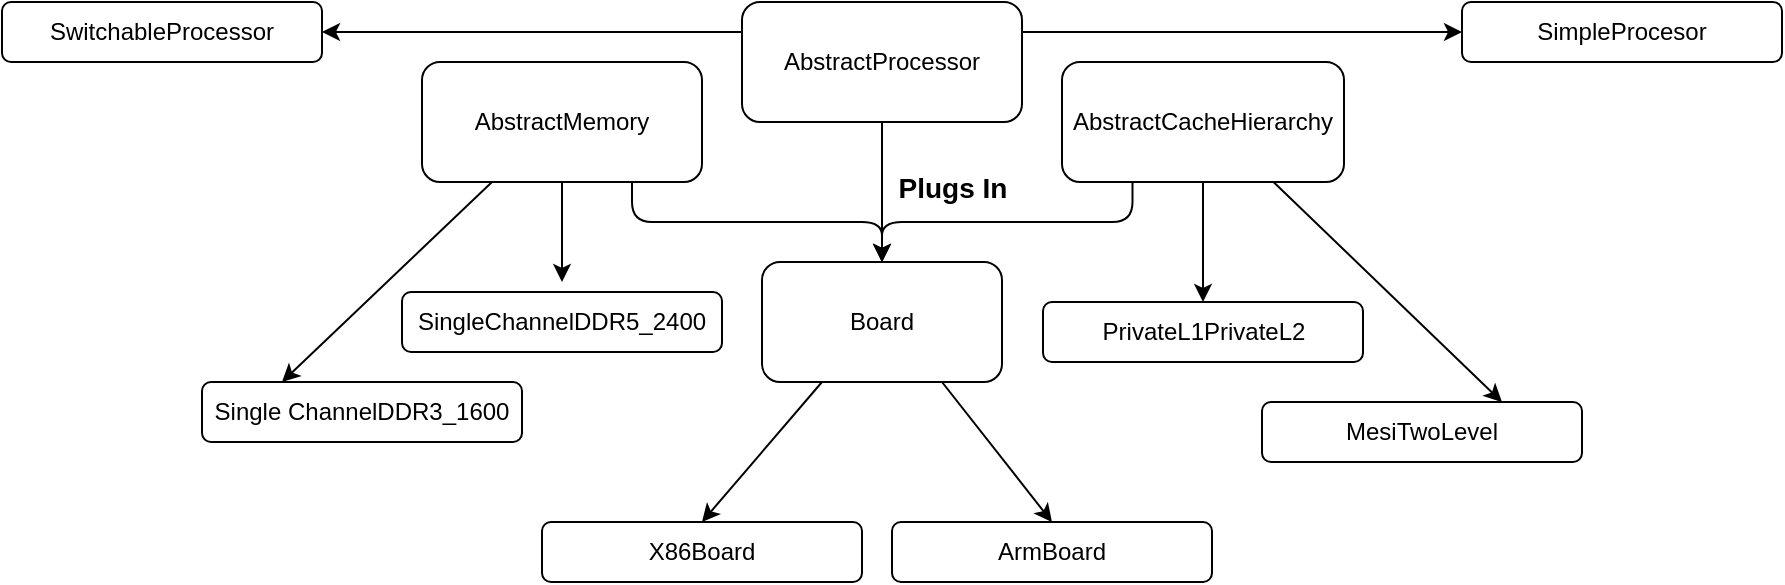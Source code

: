 <mxfile>
    <diagram id="Fvs3LLELqImnHU9vSRWn" name="Page-1">
        <mxGraphModel dx="1369" dy="205" grid="1" gridSize="10" guides="1" tooltips="1" connect="1" arrows="1" fold="1" page="1" pageScale="1" pageWidth="850" pageHeight="1100" math="0" shadow="0">
            <root>
                <mxCell id="0"/>
                <mxCell id="1" parent="0"/>
                <mxCell id="26" style="html=1;exitX=0.25;exitY=1;exitDx=0;exitDy=0;entryX=0.5;entryY=0;entryDx=0;entryDy=0;fontSize=14;elbow=vertical;" edge="1" parent="1" source="2" target="18">
                    <mxGeometry relative="1" as="geometry"/>
                </mxCell>
                <mxCell id="27" style="edgeStyle=none;html=1;exitX=0.75;exitY=1;exitDx=0;exitDy=0;entryX=0.5;entryY=0;entryDx=0;entryDy=0;fontSize=14;elbow=vertical;" edge="1" parent="1" source="2" target="19">
                    <mxGeometry relative="1" as="geometry"/>
                </mxCell>
                <mxCell id="2" value="Board" style="rounded=1;whiteSpace=wrap;html=1;" vertex="1" parent="1">
                    <mxGeometry x="280" y="140" width="120" height="60" as="geometry"/>
                </mxCell>
                <mxCell id="8" style="edgeStyle=none;html=1;exitX=0.5;exitY=1;exitDx=0;exitDy=0;elbow=vertical;" edge="1" parent="1" source="3" target="2">
                    <mxGeometry relative="1" as="geometry"/>
                </mxCell>
                <mxCell id="20" style="edgeStyle=none;html=1;exitX=0;exitY=0.25;exitDx=0;exitDy=0;entryX=1;entryY=0.5;entryDx=0;entryDy=0;fontSize=14;elbow=vertical;" edge="1" parent="1" source="3" target="17">
                    <mxGeometry relative="1" as="geometry"/>
                </mxCell>
                <mxCell id="21" style="edgeStyle=orthogonalEdgeStyle;html=1;exitX=1;exitY=0.25;exitDx=0;exitDy=0;entryX=0;entryY=0.5;entryDx=0;entryDy=0;fontSize=14;elbow=vertical;" edge="1" parent="1" source="3" target="16">
                    <mxGeometry relative="1" as="geometry"/>
                </mxCell>
                <mxCell id="3" value="AbstractProcessor" style="rounded=1;whiteSpace=wrap;html=1;" vertex="1" parent="1">
                    <mxGeometry x="270" y="10" width="140" height="60" as="geometry"/>
                </mxCell>
                <mxCell id="7" style="edgeStyle=elbowEdgeStyle;html=1;exitX=0.75;exitY=1;exitDx=0;exitDy=0;entryX=0.5;entryY=0;entryDx=0;entryDy=0;elbow=vertical;" edge="1" parent="1" source="4" target="2">
                    <mxGeometry relative="1" as="geometry"/>
                </mxCell>
                <mxCell id="22" style="html=1;exitX=0.25;exitY=1;exitDx=0;exitDy=0;entryX=0.25;entryY=0;entryDx=0;entryDy=0;fontSize=14;elbow=vertical;" edge="1" parent="1" source="4" target="11">
                    <mxGeometry relative="1" as="geometry"/>
                </mxCell>
                <mxCell id="23" style="edgeStyle=none;html=1;exitX=0.5;exitY=1;exitDx=0;exitDy=0;fontSize=14;elbow=vertical;" edge="1" parent="1" source="4">
                    <mxGeometry relative="1" as="geometry">
                        <mxPoint x="180" y="150" as="targetPoint"/>
                    </mxGeometry>
                </mxCell>
                <mxCell id="4" value="AbstractMemory" style="rounded=1;whiteSpace=wrap;html=1;" vertex="1" parent="1">
                    <mxGeometry x="110" y="40" width="140" height="60" as="geometry"/>
                </mxCell>
                <mxCell id="6" style="edgeStyle=elbowEdgeStyle;elbow=vertical;html=1;exitX=0.25;exitY=1;exitDx=0;exitDy=0;entryX=0.5;entryY=0;entryDx=0;entryDy=0;" edge="1" parent="1" source="5" target="2">
                    <mxGeometry relative="1" as="geometry"/>
                </mxCell>
                <mxCell id="24" style="edgeStyle=orthogonalEdgeStyle;html=1;exitX=0.5;exitY=1;exitDx=0;exitDy=0;entryX=0.5;entryY=0;entryDx=0;entryDy=0;fontSize=14;elbow=vertical;" edge="1" parent="1" source="5" target="13">
                    <mxGeometry relative="1" as="geometry"/>
                </mxCell>
                <mxCell id="25" style="html=1;exitX=0.75;exitY=1;exitDx=0;exitDy=0;entryX=0.75;entryY=0;entryDx=0;entryDy=0;fontSize=14;elbow=vertical;" edge="1" parent="1" source="5" target="15">
                    <mxGeometry relative="1" as="geometry"/>
                </mxCell>
                <mxCell id="5" value="AbstractCacheHierarchy" style="rounded=1;whiteSpace=wrap;html=1;" vertex="1" parent="1">
                    <mxGeometry x="430" y="40" width="141" height="60" as="geometry"/>
                </mxCell>
                <mxCell id="9" value="&lt;font style=&quot;font-size: 14px;&quot;&gt;Plugs In&lt;/font&gt;" style="text;strokeColor=none;fillColor=none;html=1;fontSize=24;fontStyle=1;verticalAlign=middle;align=center;" vertex="1" parent="1">
                    <mxGeometry x="325" y="80" width="100" height="40" as="geometry"/>
                </mxCell>
                <mxCell id="11" value="Single ChannelDDR3_1600" style="rounded=1;whiteSpace=wrap;html=1;" vertex="1" parent="1">
                    <mxGeometry y="200" width="160" height="30" as="geometry"/>
                </mxCell>
                <mxCell id="12" value="SingleChannelDDR5_2400" style="rounded=1;whiteSpace=wrap;html=1;" vertex="1" parent="1">
                    <mxGeometry x="100" y="155" width="160" height="30" as="geometry"/>
                </mxCell>
                <mxCell id="13" value="PrivateL1PrivateL2" style="rounded=1;whiteSpace=wrap;html=1;" vertex="1" parent="1">
                    <mxGeometry x="420.5" y="160" width="160" height="30" as="geometry"/>
                </mxCell>
                <mxCell id="15" value="MesiTwoLevel" style="rounded=1;whiteSpace=wrap;html=1;" vertex="1" parent="1">
                    <mxGeometry x="530" y="210" width="160" height="30" as="geometry"/>
                </mxCell>
                <mxCell id="16" value="SimpleProcesor" style="rounded=1;whiteSpace=wrap;html=1;" vertex="1" parent="1">
                    <mxGeometry x="630" y="10" width="160" height="30" as="geometry"/>
                </mxCell>
                <mxCell id="17" value="SwitchableProcessor" style="rounded=1;whiteSpace=wrap;html=1;" vertex="1" parent="1">
                    <mxGeometry x="-100" y="10" width="160" height="30" as="geometry"/>
                </mxCell>
                <mxCell id="18" value="X86Board" style="rounded=1;whiteSpace=wrap;html=1;" vertex="1" parent="1">
                    <mxGeometry x="170" y="270" width="160" height="30" as="geometry"/>
                </mxCell>
                <mxCell id="19" value="ArmBoard" style="rounded=1;whiteSpace=wrap;html=1;" vertex="1" parent="1">
                    <mxGeometry x="345" y="270" width="160" height="30" as="geometry"/>
                </mxCell>
            </root>
        </mxGraphModel>
    </diagram>
</mxfile>
